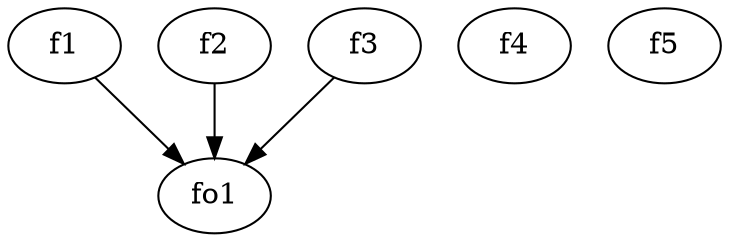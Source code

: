 strict digraph  {
f1;
f2;
f3;
f4;
f5;
fo1;
f1 -> fo1  [weight=2];
f2 -> fo1  [weight=2];
f3 -> fo1  [weight=2];
}
